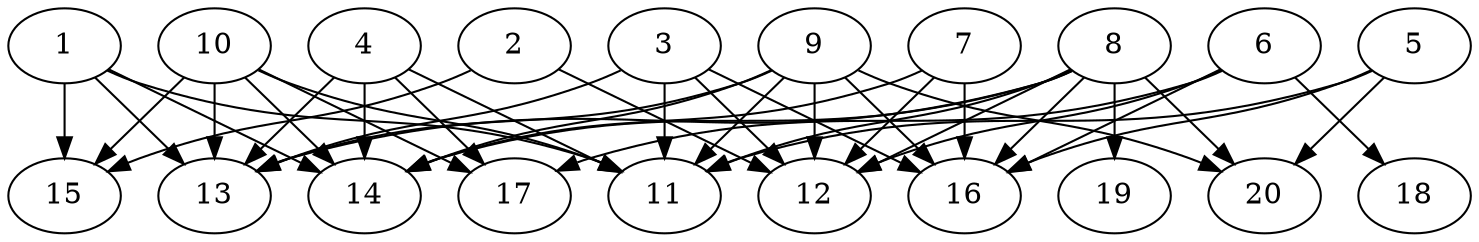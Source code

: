 // DAG automatically generated by daggen at Tue Jul 23 14:29:40 2019
// ./daggen --dot -n 20 --ccr 0.5 --fat 0.7 --regular 0.5 --density 0.7 --mindata 5242880 --maxdata 52428800 
digraph G {
  1 [size="44763136", alpha="0.17", expect_size="22381568"] 
  1 -> 11 [size ="22381568"]
  1 -> 13 [size ="22381568"]
  1 -> 14 [size ="22381568"]
  1 -> 15 [size ="22381568"]
  2 [size="82556928", alpha="0.14", expect_size="41278464"] 
  2 -> 12 [size ="41278464"]
  2 -> 15 [size ="41278464"]
  3 [size="37576704", alpha="0.07", expect_size="18788352"] 
  3 -> 11 [size ="18788352"]
  3 -> 12 [size ="18788352"]
  3 -> 13 [size ="18788352"]
  3 -> 16 [size ="18788352"]
  4 [size="94603264", alpha="0.03", expect_size="47301632"] 
  4 -> 11 [size ="47301632"]
  4 -> 13 [size ="47301632"]
  4 -> 14 [size ="47301632"]
  4 -> 17 [size ="47301632"]
  5 [size="41250816", alpha="0.05", expect_size="20625408"] 
  5 -> 11 [size ="20625408"]
  5 -> 16 [size ="20625408"]
  5 -> 20 [size ="20625408"]
  6 [size="100814848", alpha="0.06", expect_size="50407424"] 
  6 -> 12 [size ="50407424"]
  6 -> 16 [size ="50407424"]
  6 -> 17 [size ="50407424"]
  6 -> 18 [size ="50407424"]
  7 [size="37597184", alpha="0.12", expect_size="18798592"] 
  7 -> 12 [size ="18798592"]
  7 -> 14 [size ="18798592"]
  7 -> 16 [size ="18798592"]
  8 [size="104261632", alpha="0.20", expect_size="52130816"] 
  8 -> 11 [size ="52130816"]
  8 -> 12 [size ="52130816"]
  8 -> 13 [size ="52130816"]
  8 -> 14 [size ="52130816"]
  8 -> 16 [size ="52130816"]
  8 -> 19 [size ="52130816"]
  8 -> 20 [size ="52130816"]
  9 [size="80160768", alpha="0.11", expect_size="40080384"] 
  9 -> 11 [size ="40080384"]
  9 -> 12 [size ="40080384"]
  9 -> 13 [size ="40080384"]
  9 -> 14 [size ="40080384"]
  9 -> 16 [size ="40080384"]
  9 -> 20 [size ="40080384"]
  10 [size="37480448", alpha="0.06", expect_size="18740224"] 
  10 -> 11 [size ="18740224"]
  10 -> 13 [size ="18740224"]
  10 -> 14 [size ="18740224"]
  10 -> 15 [size ="18740224"]
  10 -> 17 [size ="18740224"]
  11 [size="31801344", alpha="0.13", expect_size="15900672"] 
  12 [size="18395136", alpha="0.01", expect_size="9197568"] 
  13 [size="86169600", alpha="0.04", expect_size="43084800"] 
  14 [size="23187456", alpha="0.10", expect_size="11593728"] 
  15 [size="38103040", alpha="0.12", expect_size="19051520"] 
  16 [size="62048256", alpha="0.06", expect_size="31024128"] 
  17 [size="90093568", alpha="0.02", expect_size="45046784"] 
  18 [size="54540288", alpha="0.00", expect_size="27270144"] 
  19 [size="54065152", alpha="0.00", expect_size="27032576"] 
  20 [size="104396800", alpha="0.16", expect_size="52198400"] 
}
